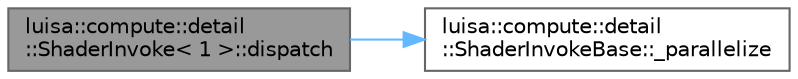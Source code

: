 digraph "luisa::compute::detail::ShaderInvoke&lt; 1 &gt;::dispatch"
{
 // LATEX_PDF_SIZE
  bgcolor="transparent";
  edge [fontname=Helvetica,fontsize=10,labelfontname=Helvetica,labelfontsize=10];
  node [fontname=Helvetica,fontsize=10,shape=box,height=0.2,width=0.4];
  rankdir="LR";
  Node1 [id="Node000001",label="luisa::compute::detail\l::ShaderInvoke\< 1 \>::dispatch",height=0.2,width=0.4,color="gray40", fillcolor="grey60", style="filled", fontcolor="black",tooltip=" "];
  Node1 -> Node2 [id="edge2_Node000001_Node000002",color="steelblue1",style="solid",tooltip=" "];
  Node2 [id="Node000002",label="luisa::compute::detail\l::ShaderInvokeBase::_parallelize",height=0.2,width=0.4,color="grey40", fillcolor="white", style="filled",URL="$classluisa_1_1compute_1_1detail_1_1_shader_invoke_base.html#a353e73207110349406c20a9ddfd97a15",tooltip=" "];
}
